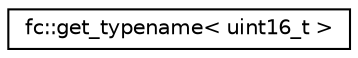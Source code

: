 digraph "Graphical Class Hierarchy"
{
  edge [fontname="Helvetica",fontsize="10",labelfontname="Helvetica",labelfontsize="10"];
  node [fontname="Helvetica",fontsize="10",shape=record];
  rankdir="LR";
  Node0 [label="fc::get_typename\< uint16_t \>",height=0.2,width=0.4,color="black", fillcolor="white", style="filled",URL="$structfc_1_1get__typename_3_01uint16__t_01_4.html"];
}
